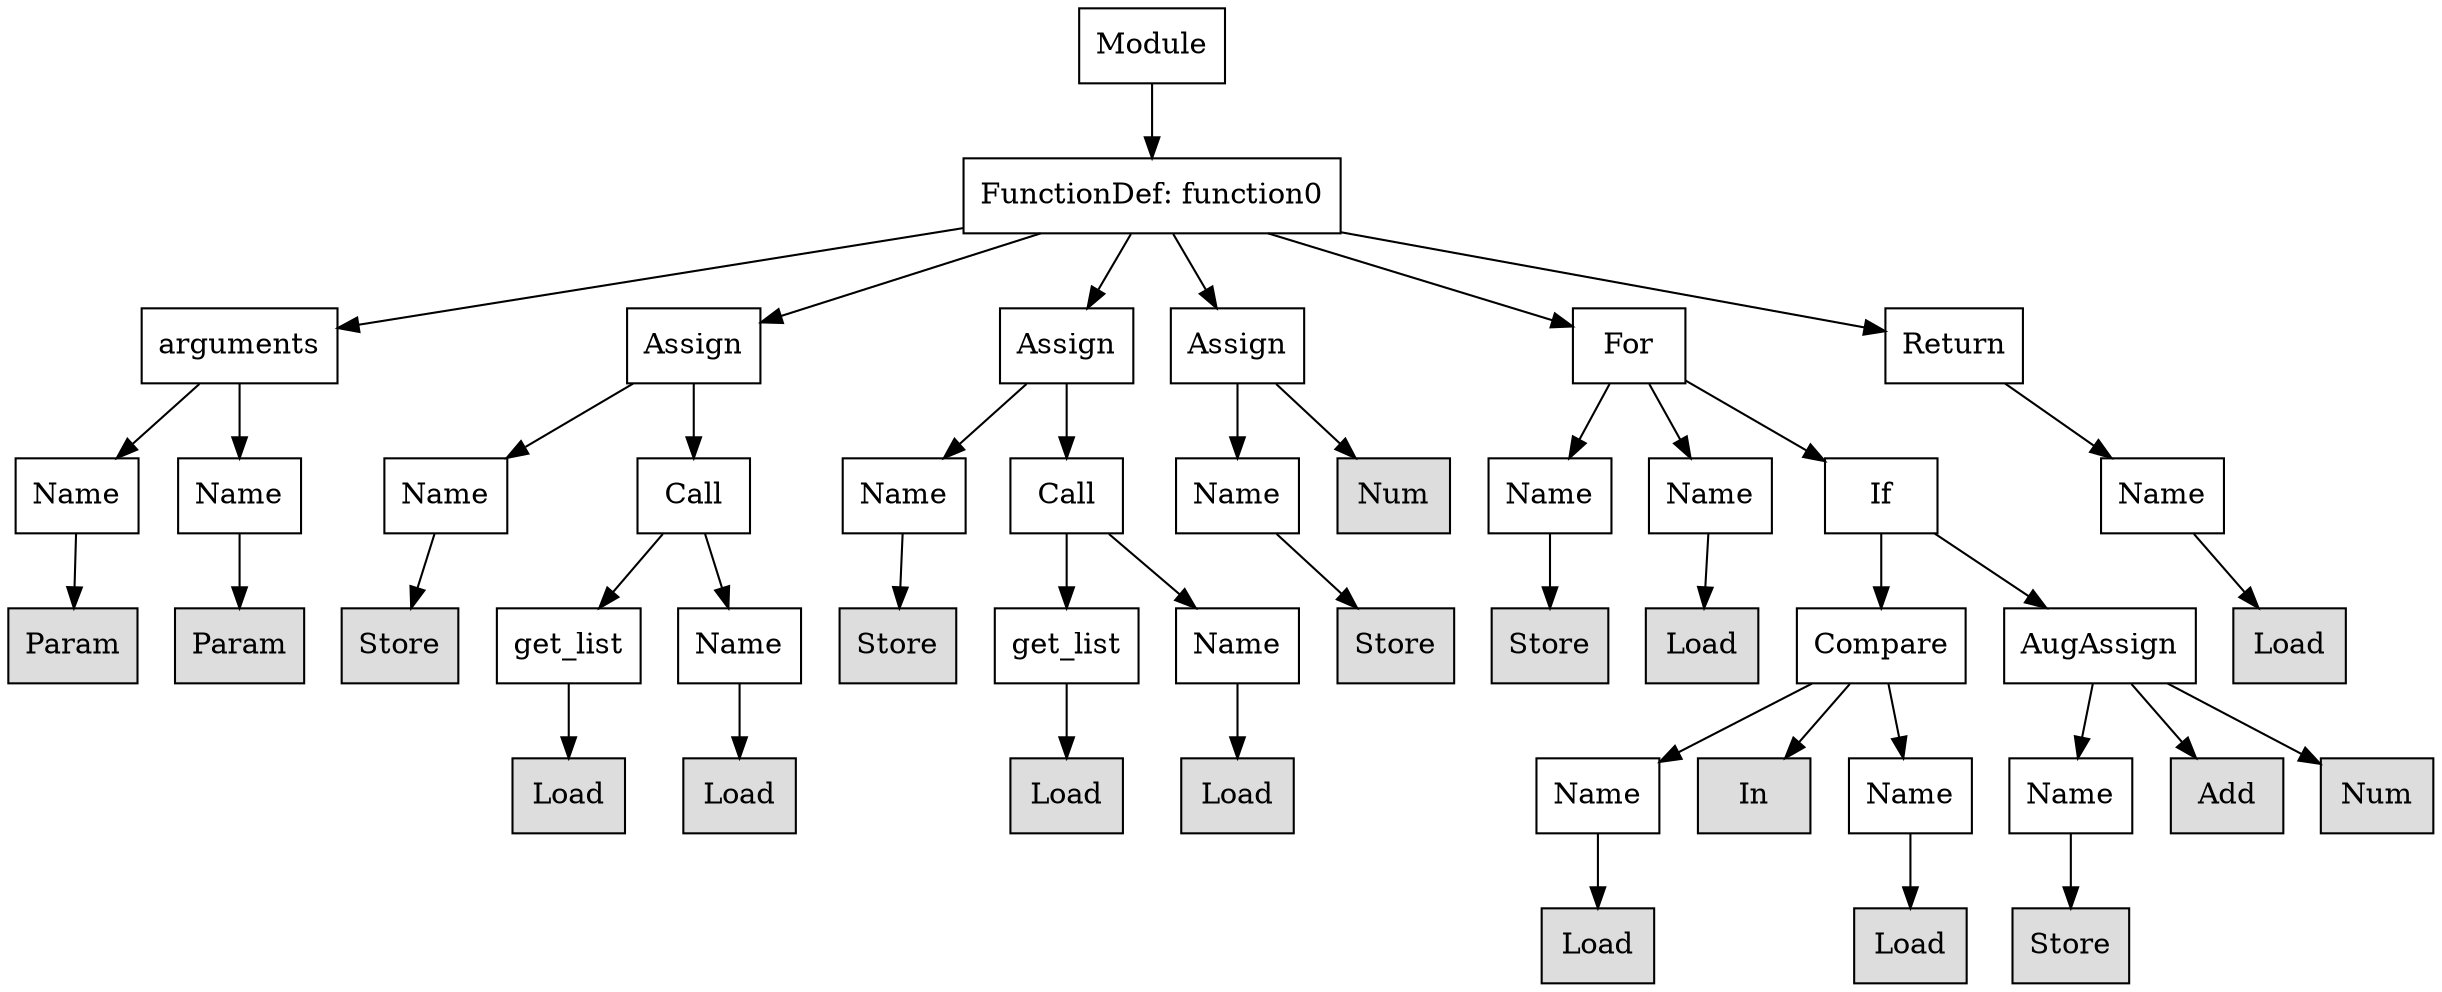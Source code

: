 digraph G {
n0 [shape=rect, label="Module"];
n1 [shape=rect, label="FunctionDef: function0"];
n2 [shape=rect, label="arguments"];
n3 [shape=rect, label="Assign"];
n4 [shape=rect, label="Assign"];
n5 [shape=rect, label="Assign"];
n6 [shape=rect, label="For"];
n7 [shape=rect, label="Return"];
n8 [shape=rect, label="Name"];
n9 [shape=rect, label="Name"];
n10 [shape=rect, label="Name"];
n11 [shape=rect, label="Call"];
n12 [shape=rect, label="Name"];
n13 [shape=rect, label="Call"];
n14 [shape=rect, label="Name"];
n15 [shape=rect, label="Num" style="filled" fillcolor="#dddddd"];
n16 [shape=rect, label="Name"];
n17 [shape=rect, label="Name"];
n18 [shape=rect, label="If"];
n19 [shape=rect, label="Name"];
n20 [shape=rect, label="Param" style="filled" fillcolor="#dddddd"];
n21 [shape=rect, label="Param" style="filled" fillcolor="#dddddd"];
n22 [shape=rect, label="Store" style="filled" fillcolor="#dddddd"];
n23 [shape=rect, label="get_list"];
n24 [shape=rect, label="Name"];
n25 [shape=rect, label="Store" style="filled" fillcolor="#dddddd"];
n26 [shape=rect, label="get_list"];
n27 [shape=rect, label="Name"];
n28 [shape=rect, label="Store" style="filled" fillcolor="#dddddd"];
n29 [shape=rect, label="Store" style="filled" fillcolor="#dddddd"];
n30 [shape=rect, label="Load" style="filled" fillcolor="#dddddd"];
n31 [shape=rect, label="Compare"];
n32 [shape=rect, label="AugAssign"];
n33 [shape=rect, label="Load" style="filled" fillcolor="#dddddd"];
n34 [shape=rect, label="Load" style="filled" fillcolor="#dddddd"];
n35 [shape=rect, label="Load" style="filled" fillcolor="#dddddd"];
n36 [shape=rect, label="Load" style="filled" fillcolor="#dddddd"];
n37 [shape=rect, label="Load" style="filled" fillcolor="#dddddd"];
n38 [shape=rect, label="Name"];
n39 [shape=rect, label="In" style="filled" fillcolor="#dddddd"];
n40 [shape=rect, label="Name"];
n41 [shape=rect, label="Name"];
n42 [shape=rect, label="Add" style="filled" fillcolor="#dddddd"];
n43 [shape=rect, label="Num" style="filled" fillcolor="#dddddd"];
n44 [shape=rect, label="Load" style="filled" fillcolor="#dddddd"];
n45 [shape=rect, label="Load" style="filled" fillcolor="#dddddd"];
n46 [shape=rect, label="Store" style="filled" fillcolor="#dddddd"];
n0 -> n1;
n1 -> n2;
n1 -> n3;
n1 -> n4;
n1 -> n5;
n1 -> n6;
n1 -> n7;
n2 -> n8;
n2 -> n9;
n3 -> n10;
n3 -> n11;
n4 -> n12;
n4 -> n13;
n5 -> n14;
n5 -> n15;
n6 -> n16;
n6 -> n17;
n6 -> n18;
n7 -> n19;
n8 -> n20;
n9 -> n21;
n10 -> n22;
n11 -> n23;
n11 -> n24;
n12 -> n25;
n13 -> n26;
n13 -> n27;
n14 -> n28;
n16 -> n29;
n17 -> n30;
n18 -> n31;
n18 -> n32;
n19 -> n33;
n23 -> n34;
n24 -> n35;
n26 -> n36;
n27 -> n37;
n31 -> n38;
n31 -> n39;
n31 -> n40;
n32 -> n41;
n32 -> n42;
n32 -> n43;
n38 -> n44;
n40 -> n45;
n41 -> n46;
}
